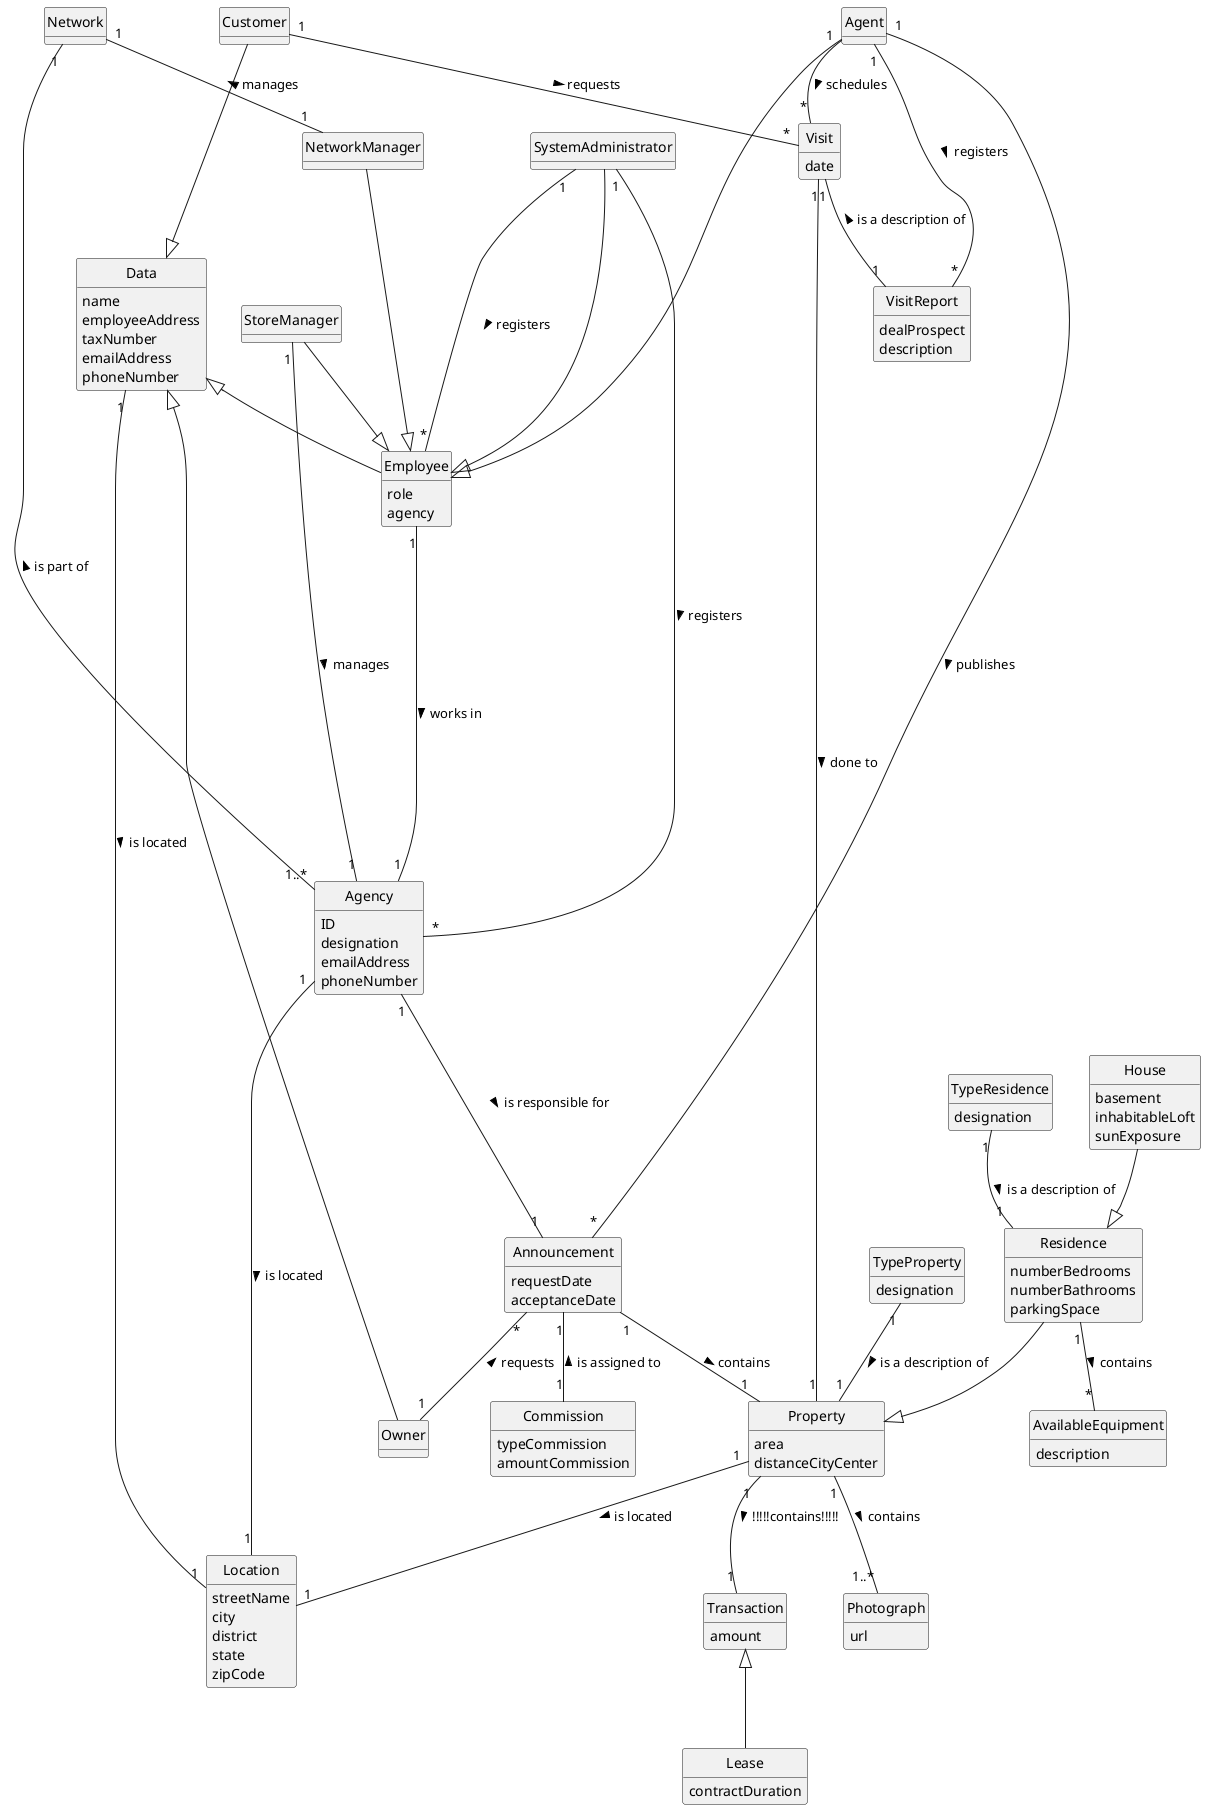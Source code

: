 ;@startuml
skinparam monochrome true
skinparam packageStyle rectangle
skinparam shadowing false
'skinparam linetype ortho
'left to right direction
skinparam classAttributeIconSize 0
hide circle
hide methods

'title Domain Model


class SystemAdministrator {
}

class Agency {
ID
designation
emailAddress
phoneNumber
}

class Employee {
role
agency
}

class Data{
name
employeeAddress
taxNumber
emailAddress
phoneNumber
}


class Owner{
}

class Customer{
}

class Agent{
}

class StoreManager{
}
class NetworkManager{
}
class Announcement{
requestDate
acceptanceDate
}

class Visit{
date
}
class VisitReport{
 dealProspect
 description
}
class Property{
 area
 distanceCityCenter
}

class Residence{
 numberBedrooms
 numberBathrooms
 parkingSpace
}
class AvailableEquipment{
description
}
class House{
 basement
 inhabitableLoft
 sunExposure
}
class Network{}

class TypeProperty{
designation
}
class TypeResidence{
designation
}
class Photograph{
url
}
class Location{
streetName
city
district
state
zipCode
}
class Transaction{
amount
}
class Lease{
contractDuration
}
class Commission {
typeCommission
amountCommission
}



SystemAdministrator --|> Employee
SystemAdministrator "1" --- "*" Employee: registers >
SystemAdministrator "1" -- "*" Agency: registers >
Data  <|--  Employee
Data <|-- Owner
Customer  ---|> Data
Agent  ----|> Employee
StoreManager --|> Employee
NetworkManager ---|> Employee
Agent "1" -- "*" Announcement: publishes >
Agent "1" - "*" Visit: schedules >
Customer "1" -- "*" Visit:  requests >
StoreManager "1" -- "1" Agency: manages >
NetworkManager "1" -up- "1" Network: manages >
Agency "1..*" --- "1" Network: is part of >
Announcement "1" -- "1" Property: contains >
Announcement "*" -- "1" Owner: requests <
Visit "1" -- "1" Property: done to >
Residence  --|>  Property
House --|> Residence
Visit "1" -- "1"  VisitReport: is a description of <
Agent "1" -- "*" VisitReport: registers >
Employee "1" ----- "1" Agency: works in  >
TypeProperty "1" -- "1" Property: is a description of >
TypeResidence "1" -- "1" Residence: is a description of >
Property "1" -- "1..*" Photograph: contains >
Property "1"--"1" Location: is located  >
Property "1" -- "1" Transaction: !!!!!contains!!!!! >
Transaction <|-- Lease
Data "1" ---- "1" Location: is located >
Agency "1" ---- "1" Location: is located >
Residence "1" -- "*"AvailableEquipment: contains >
Announcement "1" -- "1" Commission: is assigned to <
Agency "1" --- "1" Announcement: is responsible for >


@enduml